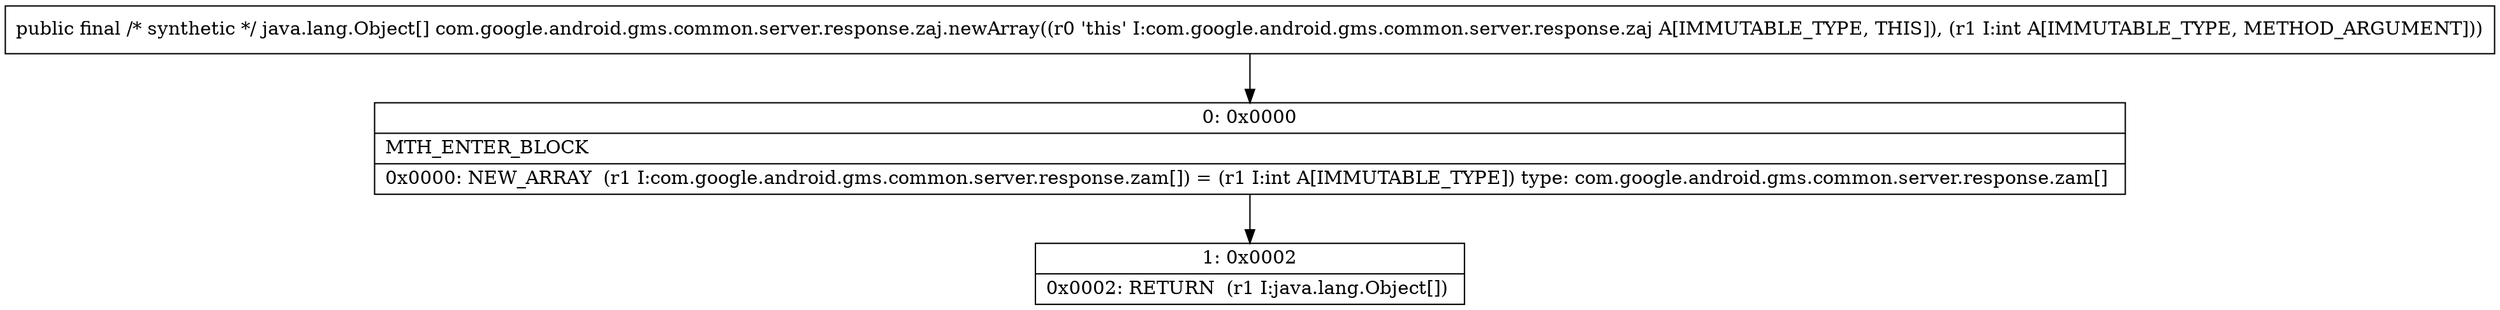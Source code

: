 digraph "CFG forcom.google.android.gms.common.server.response.zaj.newArray(I)[Ljava\/lang\/Object;" {
Node_0 [shape=record,label="{0\:\ 0x0000|MTH_ENTER_BLOCK\l|0x0000: NEW_ARRAY  (r1 I:com.google.android.gms.common.server.response.zam[]) = (r1 I:int A[IMMUTABLE_TYPE]) type: com.google.android.gms.common.server.response.zam[] \l}"];
Node_1 [shape=record,label="{1\:\ 0x0002|0x0002: RETURN  (r1 I:java.lang.Object[]) \l}"];
MethodNode[shape=record,label="{public final \/* synthetic *\/ java.lang.Object[] com.google.android.gms.common.server.response.zaj.newArray((r0 'this' I:com.google.android.gms.common.server.response.zaj A[IMMUTABLE_TYPE, THIS]), (r1 I:int A[IMMUTABLE_TYPE, METHOD_ARGUMENT])) }"];
MethodNode -> Node_0;
Node_0 -> Node_1;
}

